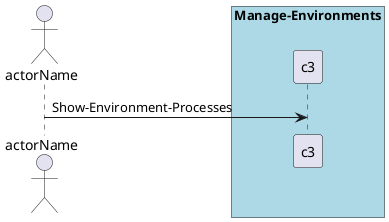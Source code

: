 @startuml
Actor "actorName" as A

box "Manage-Environments" #lightblue
participant "c3" as S
A -> S : Show-Environment-Processes
end box

@enduml
